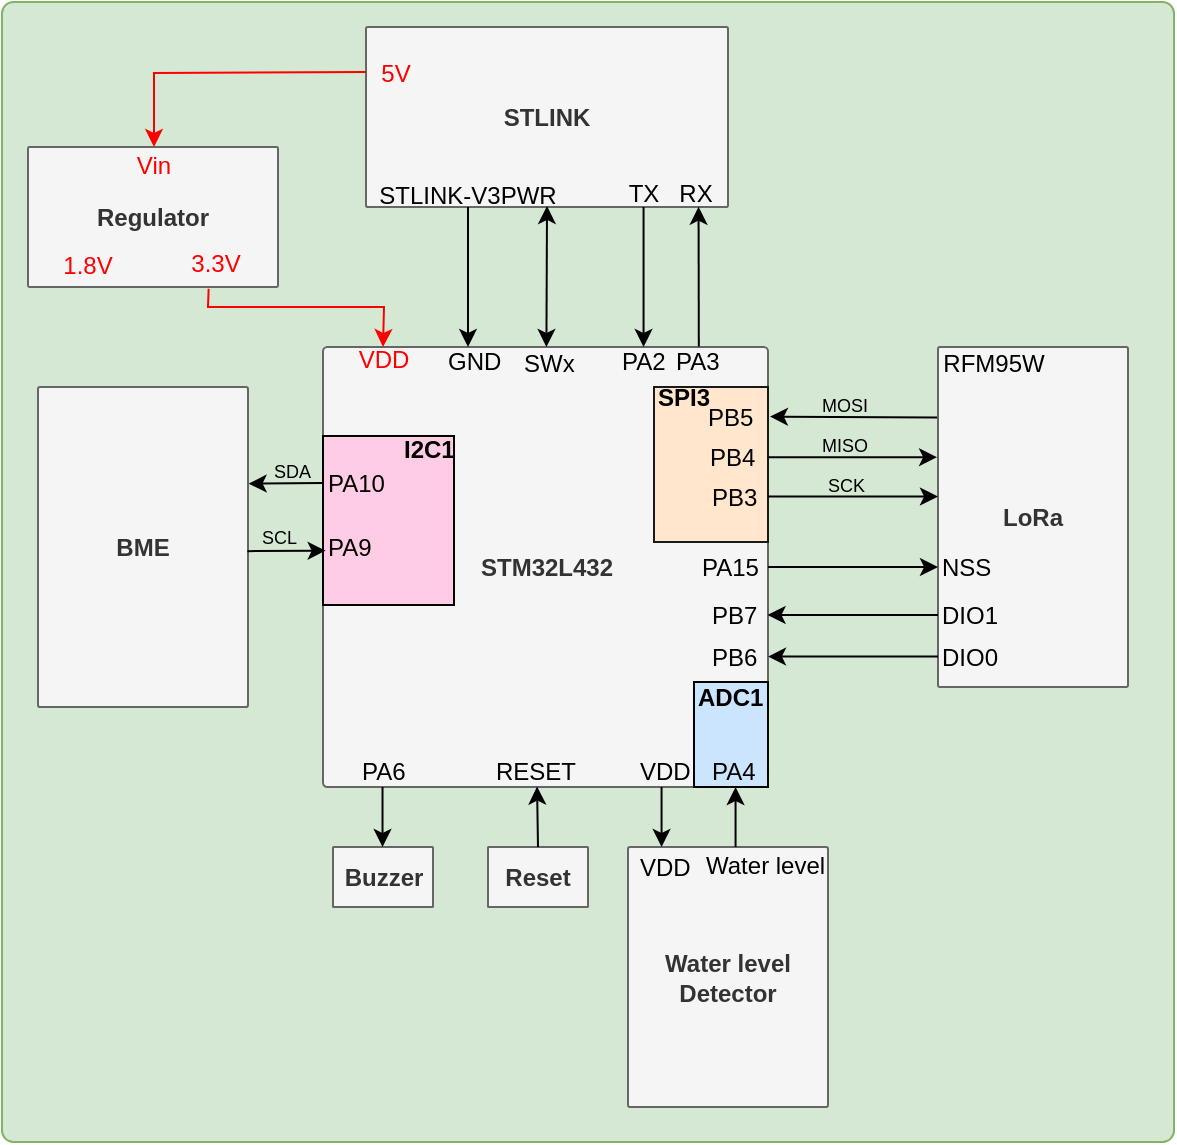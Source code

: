 <mxfile version="26.0.10">
  <diagram name="Page-1" id="2kpIb5joCAadcY8Nv9MY">
    <mxGraphModel dx="578" dy="713" grid="1" gridSize="10" guides="1" tooltips="1" connect="1" arrows="1" fold="1" page="1" pageScale="1" pageWidth="827" pageHeight="1169" math="0" shadow="0">
      <root>
        <mxCell id="0" />
        <mxCell id="1" parent="0" />
        <mxCell id="KFyYCHIbyRh4kmoTDsA7-1" value="" style="rounded=1;whiteSpace=wrap;html=1;arcSize=1;fillColor=#d5e8d4;strokeColor=#82b366;" parent="1" vertex="1">
          <mxGeometry x="184" y="70" width="586" height="570" as="geometry" />
        </mxCell>
        <mxCell id="KFyYCHIbyRh4kmoTDsA7-3" value="&lt;b&gt;STLINK&lt;/b&gt;" style="rounded=1;whiteSpace=wrap;html=1;arcSize=1;fillColor=#f5f5f5;fontColor=#333333;strokeColor=#666666;" parent="1" vertex="1">
          <mxGeometry x="366" y="82.5" width="181" height="90" as="geometry" />
        </mxCell>
        <mxCell id="KFyYCHIbyRh4kmoTDsA7-4" value="&lt;b&gt;LoRa&lt;/b&gt;" style="rounded=1;whiteSpace=wrap;html=1;arcSize=1;fillColor=#f5f5f5;fontColor=#333333;strokeColor=#666666;" parent="1" vertex="1">
          <mxGeometry x="652" y="242.5" width="95" height="170" as="geometry" />
        </mxCell>
        <mxCell id="KFyYCHIbyRh4kmoTDsA7-5" value="&lt;b&gt;Reset&lt;/b&gt;" style="rounded=1;whiteSpace=wrap;html=1;arcSize=1;fillColor=#f5f5f5;fontColor=#333333;strokeColor=#666666;" parent="1" vertex="1">
          <mxGeometry x="427" y="492.5" width="50" height="30" as="geometry" />
        </mxCell>
        <mxCell id="KFyYCHIbyRh4kmoTDsA7-6" value="&lt;b&gt;Regulator&lt;/b&gt;" style="rounded=1;whiteSpace=wrap;html=1;arcSize=1;fillColor=#f5f5f5;fontColor=#333333;strokeColor=#666666;" parent="1" vertex="1">
          <mxGeometry x="197" y="142.5" width="125" height="70" as="geometry" />
        </mxCell>
        <mxCell id="KFyYCHIbyRh4kmoTDsA7-7" value="&lt;b&gt;STM32L432&lt;/b&gt;" style="rounded=1;whiteSpace=wrap;html=1;arcSize=1;fillColor=#f5f5f5;fontColor=#333333;strokeColor=#666666;" parent="1" vertex="1">
          <mxGeometry x="344.5" y="242.5" width="222.5" height="220" as="geometry" />
        </mxCell>
        <mxCell id="RVv1P39pRb4JXbg1nMvm-1" value="&lt;font style=&quot;color: rgb(255, 0, 0);&quot;&gt;Vin&lt;/font&gt;" style="text;html=1;align=center;verticalAlign=middle;whiteSpace=wrap;rounded=0;" parent="1" vertex="1">
          <mxGeometry x="229.5" y="136.5" width="60" height="30" as="geometry" />
        </mxCell>
        <mxCell id="RVv1P39pRb4JXbg1nMvm-2" value="&lt;font style=&quot;color: rgb(255, 0, 0);&quot;&gt;1.8V&lt;/font&gt;" style="text;html=1;align=center;verticalAlign=middle;whiteSpace=wrap;rounded=0;" parent="1" vertex="1">
          <mxGeometry x="197" y="186.5" width="60" height="30" as="geometry" />
        </mxCell>
        <mxCell id="RVv1P39pRb4JXbg1nMvm-3" value="&lt;font style=&quot;color: rgb(255, 0, 0);&quot;&gt;3.3V&lt;/font&gt;" style="text;html=1;align=center;verticalAlign=middle;whiteSpace=wrap;rounded=0;" parent="1" vertex="1">
          <mxGeometry x="260.5" y="189.5" width="60" height="23" as="geometry" />
        </mxCell>
        <mxCell id="RVv1P39pRb4JXbg1nMvm-4" value="" style="endArrow=classic;html=1;rounded=0;exitX=0;exitY=0.25;exitDx=0;exitDy=0;strokeColor=light-dark(#FF0000,#FFFFFF);" parent="1" source="KFyYCHIbyRh4kmoTDsA7-3" edge="1">
          <mxGeometry width="50" height="50" relative="1" as="geometry">
            <mxPoint x="229.5" y="122.5" as="sourcePoint" />
            <mxPoint x="260" y="142.5" as="targetPoint" />
            <Array as="points">
              <mxPoint x="260" y="105.5" />
            </Array>
          </mxGeometry>
        </mxCell>
        <mxCell id="RVv1P39pRb4JXbg1nMvm-5" value="&lt;font style=&quot;color: rgb(255, 0, 0);&quot;&gt;VDD&lt;/font&gt;" style="text;html=1;align=center;verticalAlign=middle;whiteSpace=wrap;rounded=0;" parent="1" vertex="1">
          <mxGeometry x="344.5" y="242.5" width="60" height="12" as="geometry" />
        </mxCell>
        <mxCell id="RVv1P39pRb4JXbg1nMvm-6" value="" style="endArrow=classic;html=1;rounded=0;entryX=0.5;entryY=0;entryDx=0;entryDy=0;exitX=0.447;exitY=1.038;exitDx=0;exitDy=0;exitPerimeter=0;strokeColor=light-dark(#FF0000,#FFFFFF);" parent="1" source="RVv1P39pRb4JXbg1nMvm-3" target="RVv1P39pRb4JXbg1nMvm-5" edge="1">
          <mxGeometry width="50" height="50" relative="1" as="geometry">
            <mxPoint x="397" y="392.5" as="sourcePoint" />
            <mxPoint x="447" y="342.5" as="targetPoint" />
            <Array as="points">
              <mxPoint x="287" y="222.5" />
              <mxPoint x="375" y="222.5" />
            </Array>
          </mxGeometry>
        </mxCell>
        <mxCell id="RVv1P39pRb4JXbg1nMvm-7" value="&lt;font style=&quot;color: rgb(255, 0, 0);&quot;&gt;5V&lt;/font&gt;" style="text;html=1;align=center;verticalAlign=middle;whiteSpace=wrap;rounded=0;" parent="1" vertex="1">
          <mxGeometry x="351" y="90.5" width="60" height="30" as="geometry" />
        </mxCell>
        <mxCell id="RVv1P39pRb4JXbg1nMvm-8" value="STLINK-V3PWR" style="text;html=1;align=center;verticalAlign=middle;whiteSpace=wrap;rounded=0;" parent="1" vertex="1">
          <mxGeometry x="367" y="160.5" width="100" height="12" as="geometry" />
        </mxCell>
        <mxCell id="RVv1P39pRb4JXbg1nMvm-9" value="TX" style="text;html=1;align=center;verticalAlign=middle;whiteSpace=wrap;rounded=0;" parent="1" vertex="1">
          <mxGeometry x="497" y="160.5" width="16" height="10" as="geometry" />
        </mxCell>
        <mxCell id="RVv1P39pRb4JXbg1nMvm-10" value="RX" style="text;html=1;align=center;verticalAlign=middle;whiteSpace=wrap;rounded=0;" parent="1" vertex="1">
          <mxGeometry x="523" y="160.5" width="16" height="10" as="geometry" />
        </mxCell>
        <mxCell id="RVv1P39pRb4JXbg1nMvm-11" value="" style="endArrow=classic;html=1;rounded=0;exitX=0.5;exitY=1;exitDx=0;exitDy=0;" parent="1" source="RVv1P39pRb4JXbg1nMvm-8" edge="1">
          <mxGeometry width="50" height="50" relative="1" as="geometry">
            <mxPoint x="417" y="242.5" as="sourcePoint" />
            <mxPoint x="417" y="242.5" as="targetPoint" />
          </mxGeometry>
        </mxCell>
        <mxCell id="RVv1P39pRb4JXbg1nMvm-12" value="" style="endArrow=classic;startArrow=classic;html=1;rounded=0;entryX=0.895;entryY=0.958;entryDx=0;entryDy=0;entryPerimeter=0;" parent="1" source="KFyYCHIbyRh4kmoTDsA7-7" target="RVv1P39pRb4JXbg1nMvm-8" edge="1">
          <mxGeometry width="50" height="50" relative="1" as="geometry">
            <mxPoint x="457" y="242.5" as="sourcePoint" />
            <mxPoint x="507" y="192.5" as="targetPoint" />
          </mxGeometry>
        </mxCell>
        <mxCell id="RVv1P39pRb4JXbg1nMvm-14" value="" style="endArrow=classic;html=1;rounded=0;exitX=0.5;exitY=1;exitDx=0;exitDy=0;" parent="1" edge="1">
          <mxGeometry width="50" height="50" relative="1" as="geometry">
            <mxPoint x="504.78" y="172.5" as="sourcePoint" />
            <mxPoint x="504.78" y="242.5" as="targetPoint" />
          </mxGeometry>
        </mxCell>
        <mxCell id="RVv1P39pRb4JXbg1nMvm-15" value="" style="endArrow=classic;html=1;rounded=0;exitX=0.867;exitY=-0.001;exitDx=0;exitDy=0;exitPerimeter=0;entryX=0.552;entryY=0.217;entryDx=0;entryDy=0;entryPerimeter=0;" parent="1" edge="1">
          <mxGeometry width="50" height="50" relative="1" as="geometry">
            <mxPoint x="532.407" y="242.28" as="sourcePoint" />
            <mxPoint x="532.28" y="172.37" as="targetPoint" />
          </mxGeometry>
        </mxCell>
        <mxCell id="RVv1P39pRb4JXbg1nMvm-16" value="RFM95W" style="text;html=1;align=center;verticalAlign=middle;whiteSpace=wrap;rounded=0;" parent="1" vertex="1">
          <mxGeometry x="653" y="245.5" width="54" height="10" as="geometry" />
        </mxCell>
        <mxCell id="RVv1P39pRb4JXbg1nMvm-17" value="NSS" style="text;html=1;align=left;verticalAlign=middle;whiteSpace=wrap;rounded=0;" parent="1" vertex="1">
          <mxGeometry x="652" y="347.5" width="24" height="10" as="geometry" />
        </mxCell>
        <mxCell id="RVv1P39pRb4JXbg1nMvm-18" value="DIO1" style="text;html=1;align=left;verticalAlign=middle;whiteSpace=wrap;rounded=0;" parent="1" vertex="1">
          <mxGeometry x="652" y="371.5" width="24" height="10" as="geometry" />
        </mxCell>
        <mxCell id="RVv1P39pRb4JXbg1nMvm-21" value="DIO0" style="text;html=1;align=left;verticalAlign=middle;whiteSpace=wrap;rounded=0;" parent="1" vertex="1">
          <mxGeometry x="652" y="392.5" width="24" height="10" as="geometry" />
        </mxCell>
        <mxCell id="RVv1P39pRb4JXbg1nMvm-23" value="" style="endArrow=classic;html=1;rounded=0;entryX=0;entryY=0.5;entryDx=0;entryDy=0;exitX=1;exitY=0.5;exitDx=0;exitDy=0;" parent="1" source="KFyYCHIbyRh4kmoTDsA7-7" target="RVv1P39pRb4JXbg1nMvm-17" edge="1">
          <mxGeometry width="50" height="50" relative="1" as="geometry">
            <mxPoint x="577" y="382.5" as="sourcePoint" />
            <mxPoint x="627" y="332.5" as="targetPoint" />
          </mxGeometry>
        </mxCell>
        <mxCell id="RVv1P39pRb4JXbg1nMvm-24" value="" style="endArrow=classic;html=1;rounded=0;exitX=0;exitY=0.5;exitDx=0;exitDy=0;entryX=0.999;entryY=0.609;entryDx=0;entryDy=0;entryPerimeter=0;" parent="1" source="RVv1P39pRb4JXbg1nMvm-18" target="KFyYCHIbyRh4kmoTDsA7-7" edge="1">
          <mxGeometry width="50" height="50" relative="1" as="geometry">
            <mxPoint x="577" y="382.5" as="sourcePoint" />
            <mxPoint x="627" y="332.5" as="targetPoint" />
          </mxGeometry>
        </mxCell>
        <mxCell id="RVv1P39pRb4JXbg1nMvm-25" value="" style="endArrow=classic;html=1;rounded=0;exitX=0;exitY=0.5;exitDx=0;exitDy=0;entryX=0.999;entryY=0.609;entryDx=0;entryDy=0;entryPerimeter=0;" parent="1" edge="1">
          <mxGeometry width="50" height="50" relative="1" as="geometry">
            <mxPoint x="652" y="397.29" as="sourcePoint" />
            <mxPoint x="567" y="397.29" as="targetPoint" />
          </mxGeometry>
        </mxCell>
        <mxCell id="RVv1P39pRb4JXbg1nMvm-26" value="PB7" style="text;html=1;align=left;verticalAlign=middle;whiteSpace=wrap;rounded=0;" parent="1" vertex="1">
          <mxGeometry x="537" y="371.5" width="24" height="10" as="geometry" />
        </mxCell>
        <mxCell id="RVv1P39pRb4JXbg1nMvm-27" value="PB6" style="text;html=1;align=left;verticalAlign=middle;whiteSpace=wrap;rounded=0;" parent="1" vertex="1">
          <mxGeometry x="537" y="392.5" width="24" height="10" as="geometry" />
        </mxCell>
        <mxCell id="RVv1P39pRb4JXbg1nMvm-28" value="PA15" style="text;html=1;align=left;verticalAlign=middle;whiteSpace=wrap;rounded=0;" parent="1" vertex="1">
          <mxGeometry x="532" y="347.5" width="24" height="10" as="geometry" />
        </mxCell>
        <mxCell id="RVv1P39pRb4JXbg1nMvm-30" value="PA2" style="text;html=1;align=left;verticalAlign=middle;whiteSpace=wrap;rounded=0;" parent="1" vertex="1">
          <mxGeometry x="492" y="244.5" width="24" height="10" as="geometry" />
        </mxCell>
        <mxCell id="RVv1P39pRb4JXbg1nMvm-31" value="PA3" style="text;html=1;align=left;verticalAlign=middle;whiteSpace=wrap;rounded=0;" parent="1" vertex="1">
          <mxGeometry x="519" y="244.5" width="24" height="10" as="geometry" />
        </mxCell>
        <mxCell id="RVv1P39pRb4JXbg1nMvm-32" style="edgeStyle=orthogonalEdgeStyle;rounded=0;orthogonalLoop=1;jettySize=auto;html=1;exitX=0.5;exitY=1;exitDx=0;exitDy=0;" parent="1" source="RVv1P39pRb4JXbg1nMvm-5" target="RVv1P39pRb4JXbg1nMvm-5" edge="1">
          <mxGeometry relative="1" as="geometry" />
        </mxCell>
        <mxCell id="RVv1P39pRb4JXbg1nMvm-34" value="GND&lt;span style=&quot;color: rgba(0, 0, 0, 0); font-family: monospace; font-size: 0px; text-wrap-mode: nowrap;&quot;&gt;%3CmxGraphModel%3E%3Croot%3E%3CmxCell%20id%3D%220%22%2F%3E%3CmxCell%20id%3D%221%22%20parent%3D%220%22%2F%3E%3CmxCell%20id%3D%222%22%20value%3D%22PA2%22%20style%3D%22text%3Bhtml%3D1%3Balign%3Dleft%3BverticalAlign%3Dmiddle%3BwhiteSpace%3Dwrap%3Brounded%3D0%3B%22%20vertex%3D%221%22%20parent%3D%221%22%3E%3CmxGeometry%20x%3D%22495%22%20y%3D%22222%22%20width%3D%2224%22%20height%3D%2210%22%20as%3D%22geometry%22%2F%3E%3C%2FmxCell%3E%3C%2Froot%3E%3C%2FmxGraphModel%3E&lt;/span&gt;" style="text;html=1;align=left;verticalAlign=middle;whiteSpace=wrap;rounded=0;" parent="1" vertex="1">
          <mxGeometry x="405" y="244.5" width="24" height="10" as="geometry" />
        </mxCell>
        <mxCell id="RVv1P39pRb4JXbg1nMvm-35" value="SWx" style="text;html=1;align=left;verticalAlign=middle;whiteSpace=wrap;rounded=0;" parent="1" vertex="1">
          <mxGeometry x="443" y="245.5" width="24" height="10" as="geometry" />
        </mxCell>
        <mxCell id="RVv1P39pRb4JXbg1nMvm-36" value="RESET" style="text;html=1;align=left;verticalAlign=middle;whiteSpace=wrap;rounded=0;" parent="1" vertex="1">
          <mxGeometry x="428.5" y="449.5" width="47" height="10" as="geometry" />
        </mxCell>
        <mxCell id="RVv1P39pRb4JXbg1nMvm-37" value="" style="endArrow=classic;html=1;rounded=0;exitX=0.5;exitY=0;exitDx=0;exitDy=0;entryX=0.481;entryY=0.999;entryDx=0;entryDy=0;entryPerimeter=0;" parent="1" source="KFyYCHIbyRh4kmoTDsA7-5" target="KFyYCHIbyRh4kmoTDsA7-7" edge="1">
          <mxGeometry width="50" height="50" relative="1" as="geometry">
            <mxPoint x="457" y="472.5" as="sourcePoint" />
            <mxPoint x="507" y="422.5" as="targetPoint" />
          </mxGeometry>
        </mxCell>
        <mxCell id="RVv1P39pRb4JXbg1nMvm-38" value="&lt;b&gt;Buzzer&lt;/b&gt;" style="rounded=1;whiteSpace=wrap;html=1;arcSize=1;fillColor=#f5f5f5;fontColor=#333333;strokeColor=#666666;" parent="1" vertex="1">
          <mxGeometry x="349.5" y="492.5" width="50" height="30" as="geometry" />
        </mxCell>
        <mxCell id="RVv1P39pRb4JXbg1nMvm-39" value="PA6" style="text;html=1;align=left;verticalAlign=middle;whiteSpace=wrap;rounded=0;" parent="1" vertex="1">
          <mxGeometry x="361.5" y="449.5" width="47" height="10" as="geometry" />
        </mxCell>
        <mxCell id="RVv1P39pRb4JXbg1nMvm-40" value="" style="endArrow=none;html=1;rounded=0;exitX=0.5;exitY=0;exitDx=0;exitDy=0;entryX=0.481;entryY=0.999;entryDx=0;entryDy=0;entryPerimeter=0;startArrow=classic;startFill=1;endFill=0;" parent="1" edge="1">
          <mxGeometry width="50" height="50" relative="1" as="geometry">
            <mxPoint x="374.26" y="492.5" as="sourcePoint" />
            <mxPoint x="374.26" y="462.5" as="targetPoint" />
          </mxGeometry>
        </mxCell>
        <mxCell id="RVv1P39pRb4JXbg1nMvm-42" value="&lt;b&gt;BME&lt;/b&gt;" style="rounded=1;whiteSpace=wrap;html=1;arcSize=1;fillColor=#f5f5f5;fontColor=#333333;strokeColor=#666666;" parent="1" vertex="1">
          <mxGeometry x="202" y="262.5" width="105" height="160" as="geometry" />
        </mxCell>
        <mxCell id="RVv1P39pRb4JXbg1nMvm-43" value="&lt;b&gt;Water level Detector&lt;/b&gt;" style="rounded=1;whiteSpace=wrap;html=1;arcSize=1;fillColor=#f5f5f5;fontColor=#333333;strokeColor=#666666;" parent="1" vertex="1">
          <mxGeometry x="497" y="492.5" width="100" height="130" as="geometry" />
        </mxCell>
        <mxCell id="RVv1P39pRb4JXbg1nMvm-44" value="VDD" style="text;html=1;align=left;verticalAlign=middle;whiteSpace=wrap;rounded=0;" parent="1" vertex="1">
          <mxGeometry x="501" y="497.5" width="26" height="10" as="geometry" />
        </mxCell>
        <mxCell id="RVv1P39pRb4JXbg1nMvm-45" value="Water level" style="text;html=1;align=left;verticalAlign=middle;whiteSpace=wrap;rounded=0;" parent="1" vertex="1">
          <mxGeometry x="534" y="496.5" width="69" height="10" as="geometry" />
        </mxCell>
        <mxCell id="RVv1P39pRb4JXbg1nMvm-46" value="" style="endArrow=none;html=1;rounded=0;exitX=0.5;exitY=0;exitDx=0;exitDy=0;entryX=0.481;entryY=0.999;entryDx=0;entryDy=0;entryPerimeter=0;startArrow=classic;startFill=1;endFill=0;" parent="1" edge="1">
          <mxGeometry width="50" height="50" relative="1" as="geometry">
            <mxPoint x="513.78" y="492.5" as="sourcePoint" />
            <mxPoint x="513.78" y="462.5" as="targetPoint" />
          </mxGeometry>
        </mxCell>
        <mxCell id="RVv1P39pRb4JXbg1nMvm-47" value="" style="endArrow=classic;html=1;rounded=0;exitX=0.5;exitY=0;exitDx=0;exitDy=0;entryX=0.481;entryY=0.999;entryDx=0;entryDy=0;entryPerimeter=0;" parent="1" edge="1">
          <mxGeometry width="50" height="50" relative="1" as="geometry">
            <mxPoint x="550.78" y="492.5" as="sourcePoint" />
            <mxPoint x="550.78" y="462.5" as="targetPoint" />
          </mxGeometry>
        </mxCell>
        <mxCell id="E0EVyCB-PvP3is47YVk0-1" value="VDD" style="text;html=1;align=left;verticalAlign=middle;whiteSpace=wrap;rounded=0;" vertex="1" parent="1">
          <mxGeometry x="501" y="449.5" width="26" height="10" as="geometry" />
        </mxCell>
        <mxCell id="E0EVyCB-PvP3is47YVk0-4" value="" style="rounded=0;whiteSpace=wrap;html=1;strokeColor=light-dark(#1A1A1A,#FFFFFF);fillColor=light-dark(#FFE6CC,var(--ge-dark-color, #121212));" vertex="1" parent="1">
          <mxGeometry x="510" y="262.5" width="57" height="77.5" as="geometry" />
        </mxCell>
        <mxCell id="RVv1P39pRb4JXbg1nMvm-29" value="SPI3" style="text;html=1;align=left;verticalAlign=middle;whiteSpace=wrap;rounded=0;fontStyle=1" parent="1" vertex="1">
          <mxGeometry x="510" y="262.5" width="24" height="10" as="geometry" />
        </mxCell>
        <mxCell id="E0EVyCB-PvP3is47YVk0-5" value="&lt;font style=&quot;font-size: 9px;&quot;&gt;MOSI&lt;/font&gt;" style="text;html=1;align=left;verticalAlign=middle;whiteSpace=wrap;rounded=0;" vertex="1" parent="1">
          <mxGeometry x="592" y="265.5" width="33" height="10" as="geometry" />
        </mxCell>
        <mxCell id="E0EVyCB-PvP3is47YVk0-6" value="&lt;font style=&quot;font-size: 9px;&quot;&gt;MISO&lt;/font&gt;" style="text;html=1;align=left;verticalAlign=middle;whiteSpace=wrap;rounded=0;" vertex="1" parent="1">
          <mxGeometry x="592" y="285.5" width="33" height="10" as="geometry" />
        </mxCell>
        <mxCell id="E0EVyCB-PvP3is47YVk0-7" value="&lt;font style=&quot;font-size: 9px;&quot;&gt;SCK&lt;/font&gt;" style="text;html=1;align=left;verticalAlign=middle;whiteSpace=wrap;rounded=0;" vertex="1" parent="1">
          <mxGeometry x="595" y="305.5" width="33" height="10" as="geometry" />
        </mxCell>
        <mxCell id="E0EVyCB-PvP3is47YVk0-9" value="PB5" style="text;html=1;align=left;verticalAlign=middle;whiteSpace=wrap;rounded=0;" vertex="1" parent="1">
          <mxGeometry x="535" y="272.5" width="24" height="10" as="geometry" />
        </mxCell>
        <mxCell id="E0EVyCB-PvP3is47YVk0-10" value="PB4" style="text;html=1;align=left;verticalAlign=middle;whiteSpace=wrap;rounded=0;" vertex="1" parent="1">
          <mxGeometry x="536" y="292.5" width="24" height="10" as="geometry" />
        </mxCell>
        <mxCell id="E0EVyCB-PvP3is47YVk0-11" value="PB3" style="text;html=1;align=left;verticalAlign=middle;whiteSpace=wrap;rounded=0;" vertex="1" parent="1">
          <mxGeometry x="537" y="312.5" width="24" height="10" as="geometry" />
        </mxCell>
        <mxCell id="E0EVyCB-PvP3is47YVk0-12" value="" style="endArrow=classic;html=1;rounded=0;entryX=1.017;entryY=0.191;entryDx=0;entryDy=0;entryPerimeter=0;exitX=-0.005;exitY=0.207;exitDx=0;exitDy=0;exitPerimeter=0;" edge="1" parent="1" source="KFyYCHIbyRh4kmoTDsA7-4" target="E0EVyCB-PvP3is47YVk0-4">
          <mxGeometry width="50" height="50" relative="1" as="geometry">
            <mxPoint x="550" y="340" as="sourcePoint" />
            <mxPoint x="600" y="290" as="targetPoint" />
          </mxGeometry>
        </mxCell>
        <mxCell id="E0EVyCB-PvP3is47YVk0-13" value="" style="endArrow=classic;html=1;rounded=0;entryX=-0.005;entryY=0.324;entryDx=0;entryDy=0;entryPerimeter=0;exitX=0.997;exitY=0.453;exitDx=0;exitDy=0;exitPerimeter=0;" edge="1" parent="1" source="E0EVyCB-PvP3is47YVk0-4" target="KFyYCHIbyRh4kmoTDsA7-4">
          <mxGeometry width="50" height="50" relative="1" as="geometry">
            <mxPoint x="550" y="340" as="sourcePoint" />
            <mxPoint x="600" y="290" as="targetPoint" />
          </mxGeometry>
        </mxCell>
        <mxCell id="E0EVyCB-PvP3is47YVk0-14" value="" style="endArrow=classic;html=1;rounded=0;entryX=-0.005;entryY=0.324;entryDx=0;entryDy=0;entryPerimeter=0;exitX=0.997;exitY=0.453;exitDx=0;exitDy=0;exitPerimeter=0;" edge="1" parent="1">
          <mxGeometry width="50" height="50" relative="1" as="geometry">
            <mxPoint x="567" y="317.26" as="sourcePoint" />
            <mxPoint x="652" y="317.26" as="targetPoint" />
          </mxGeometry>
        </mxCell>
        <mxCell id="E0EVyCB-PvP3is47YVk0-15" value="" style="rounded=0;whiteSpace=wrap;html=1;fillColor=light-dark(#FFCCE6,var(--ge-dark-color, #121212));" vertex="1" parent="1">
          <mxGeometry x="344.5" y="287" width="65.5" height="84.5" as="geometry" />
        </mxCell>
        <mxCell id="RVv1P39pRb4JXbg1nMvm-49" value="I2C1" style="text;html=1;align=left;verticalAlign=middle;whiteSpace=wrap;rounded=0;fontStyle=1" parent="1" vertex="1">
          <mxGeometry x="382.5" y="288.5" width="24" height="10" as="geometry" />
        </mxCell>
        <mxCell id="E0EVyCB-PvP3is47YVk0-17" value="PA10&lt;span style=&quot;color: rgba(0, 0, 0, 0); font-family: monospace; font-size: 0px; text-wrap-mode: nowrap;&quot;&gt;%3CmxGraphModel%3E%3Croot%3E%3CmxCell%20id%3D%220%22%2F%3E%3CmxCell%20id%3D%221%22%20parent%3D%220%22%2F%3E%3CmxCell%20id%3D%222%22%20value%3D%22I2C1%22%20style%3D%22text%3Bhtml%3D1%3Balign%3Dleft%3BverticalAlign%3Dmiddle%3BwhiteSpace%3Dwrap%3Brounded%3D0%3B%22%20vertex%3D%221%22%20parent%3D%221%22%3E%3CmxGeometry%20x%3D%22382.5%22%20y%3D%22288.5%22%20width%3D%2224%22%20height%3D%2210%22%20as%3D%22geometry%22%2F%3E%3C%2FmxCell%3E%3C%2Froot%3E%3C%2FmxGraphModel%3E&lt;/span&gt;" style="text;html=1;align=left;verticalAlign=middle;whiteSpace=wrap;rounded=0;" vertex="1" parent="1">
          <mxGeometry x="344.5" y="305.5" width="24" height="10" as="geometry" />
        </mxCell>
        <mxCell id="E0EVyCB-PvP3is47YVk0-18" value="PA9" style="text;html=1;align=left;verticalAlign=middle;whiteSpace=wrap;rounded=0;" vertex="1" parent="1">
          <mxGeometry x="344.5" y="337.5" width="24" height="10" as="geometry" />
        </mxCell>
        <mxCell id="E0EVyCB-PvP3is47YVk0-19" value="" style="endArrow=classic;html=1;rounded=0;exitX=0;exitY=0.5;exitDx=0;exitDy=0;entryX=1.003;entryY=0.302;entryDx=0;entryDy=0;entryPerimeter=0;" edge="1" parent="1" source="E0EVyCB-PvP3is47YVk0-17" target="RVv1P39pRb4JXbg1nMvm-42">
          <mxGeometry width="50" height="50" relative="1" as="geometry">
            <mxPoint x="350" y="340" as="sourcePoint" />
            <mxPoint x="400" y="290" as="targetPoint" />
          </mxGeometry>
        </mxCell>
        <mxCell id="E0EVyCB-PvP3is47YVk0-20" value="" style="endArrow=classic;html=1;rounded=0;exitX=0.997;exitY=0.513;exitDx=0;exitDy=0;exitPerimeter=0;entryX=0.006;entryY=0.463;entryDx=0;entryDy=0;entryPerimeter=0;" edge="1" parent="1" source="RVv1P39pRb4JXbg1nMvm-42" target="KFyYCHIbyRh4kmoTDsA7-7">
          <mxGeometry width="50" height="50" relative="1" as="geometry">
            <mxPoint x="350" y="340" as="sourcePoint" />
            <mxPoint x="400" y="290" as="targetPoint" />
          </mxGeometry>
        </mxCell>
        <mxCell id="E0EVyCB-PvP3is47YVk0-21" value="&lt;font style=&quot;font-size: 9px;&quot;&gt;SDA&lt;/font&gt;" style="text;html=1;align=left;verticalAlign=middle;whiteSpace=wrap;rounded=0;" vertex="1" parent="1">
          <mxGeometry x="318" y="298.5" width="33" height="10" as="geometry" />
        </mxCell>
        <mxCell id="E0EVyCB-PvP3is47YVk0-22" value="&lt;font style=&quot;font-size: 9px;&quot;&gt;SCL&lt;/font&gt;" style="text;html=1;align=left;verticalAlign=middle;whiteSpace=wrap;rounded=0;" vertex="1" parent="1">
          <mxGeometry x="311.5" y="332" width="33" height="10" as="geometry" />
        </mxCell>
        <mxCell id="E0EVyCB-PvP3is47YVk0-23" value="" style="rounded=0;whiteSpace=wrap;html=1;fillColor=light-dark(#CCE5FF,var(--ge-dark-color, #121212));" vertex="1" parent="1">
          <mxGeometry x="530" y="410" width="37" height="52.5" as="geometry" />
        </mxCell>
        <mxCell id="RVv1P39pRb4JXbg1nMvm-48" value="PA4" style="text;html=1;align=left;verticalAlign=middle;whiteSpace=wrap;rounded=0;" parent="1" vertex="1">
          <mxGeometry x="537" y="449.5" width="24" height="10" as="geometry" />
        </mxCell>
        <mxCell id="E0EVyCB-PvP3is47YVk0-24" value="ADC1" style="text;html=1;align=left;verticalAlign=middle;whiteSpace=wrap;rounded=0;fontStyle=1" vertex="1" parent="1">
          <mxGeometry x="530" y="412.5" width="24" height="10" as="geometry" />
        </mxCell>
      </root>
    </mxGraphModel>
  </diagram>
</mxfile>
